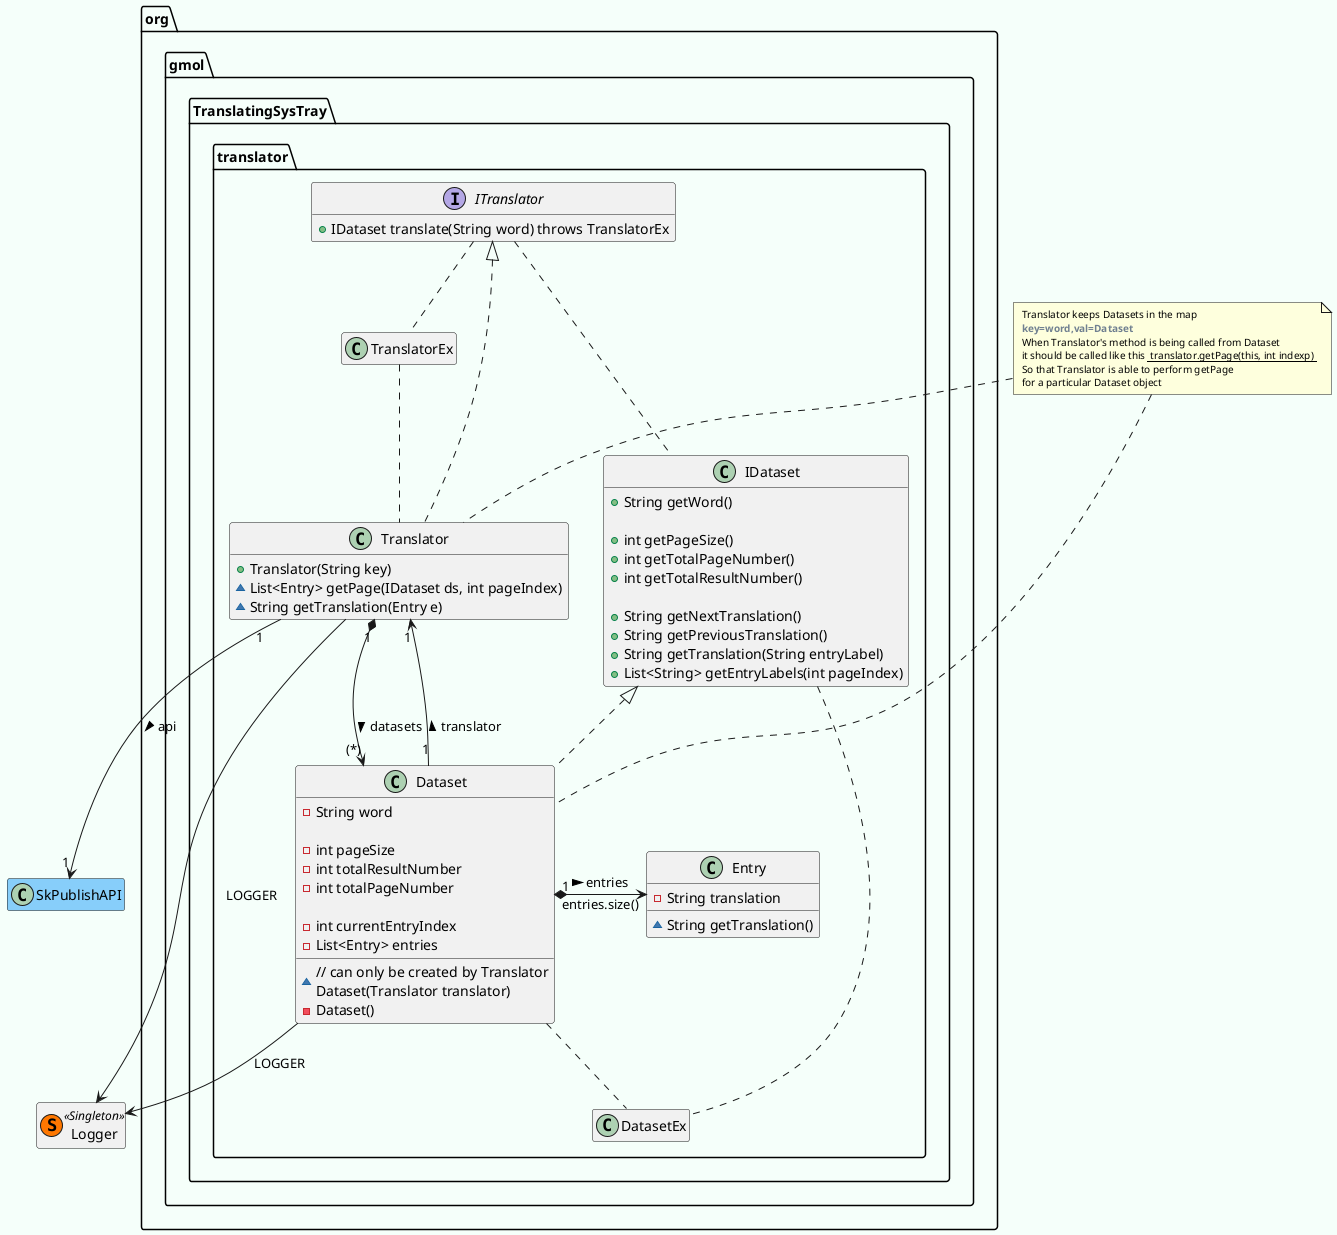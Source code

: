 @startuml
skinparam monochrome false
skinparam backgroundColor MintCream

hide empty members

note as N1
<size:10> Translator keeps Datasets in the map
<size:10> <b><color:SlateGray >key=word,val=Dataset </color>
<size:10> When Translator's method is being called from Dataset
<size:10> it should be called like this <u> translator.getPage(this, int indexp) </u>
<size:10> So that Translator is able to perform getPage
<size:10> for a particular Dataset object </size>
end note

package org.gmol.TranslatingSysTray.translator {
    
    interface ITranslator {
        +IDataset translate(String word) throws TranslatorEx
    }
    class Translator implements ITranslator {
    
        + Translator(String key)     
        ~ List<Entry> getPage(IDataset ds, int pageIndex)
        ~ String getTranslation(Entry e)
    }
    class DatasetEx {
    }
    class IDataset {
	    + String getWord()
	    
		+ int getPageSize()
   		+ int getTotalPageNumber()
   		+ int getTotalResultNumber()

   		+ String getNextTranslation()
        + String getPreviousTranslation()
        + String getTranslation(String entryLabel)
        + List<String> getEntryLabels(int pageIndex)
    }
    class Dataset implements IDataset{
        - String word

        - int pageSize
        - int totalResultNumber
        - int totalPageNumber
        
        - int currentEntryIndex
        - List<Entry> entries
        ~ // can only be created by Translator\nDataset(Translator translator)
        - Dataset()
    }
    class Entry {
        - String translation
        ~ String getTranslation()
    }
    class TranslatorEx {
    }
}
class SkPublishAPI #LightSkyBlue {
}
class Logger << (S,#FF7700) Singleton >> {
}


ITranslator .. IDataset
'ITranslator . TranslatorEx
TranslatorEx .up. ITranslator
Translator "1" *--> "(*)" Dataset : datasets >
N1 .. Dataset
N1 .. Translator
'Dataset .. N1
'Translator .. N1
Translator "1" <-- "1" Dataset : translator <
Translator "1" --> "1" SkPublishAPI : api >
Translator .up. TranslatorEx
Translator --> Logger : LOGGER
Dataset --> Logger : LOGGER
Dataset "1" *-right-> "entries.size()" Entry : entries >
Dataset .. DatasetEx
IDataset .. DatasetEx


@enduml

